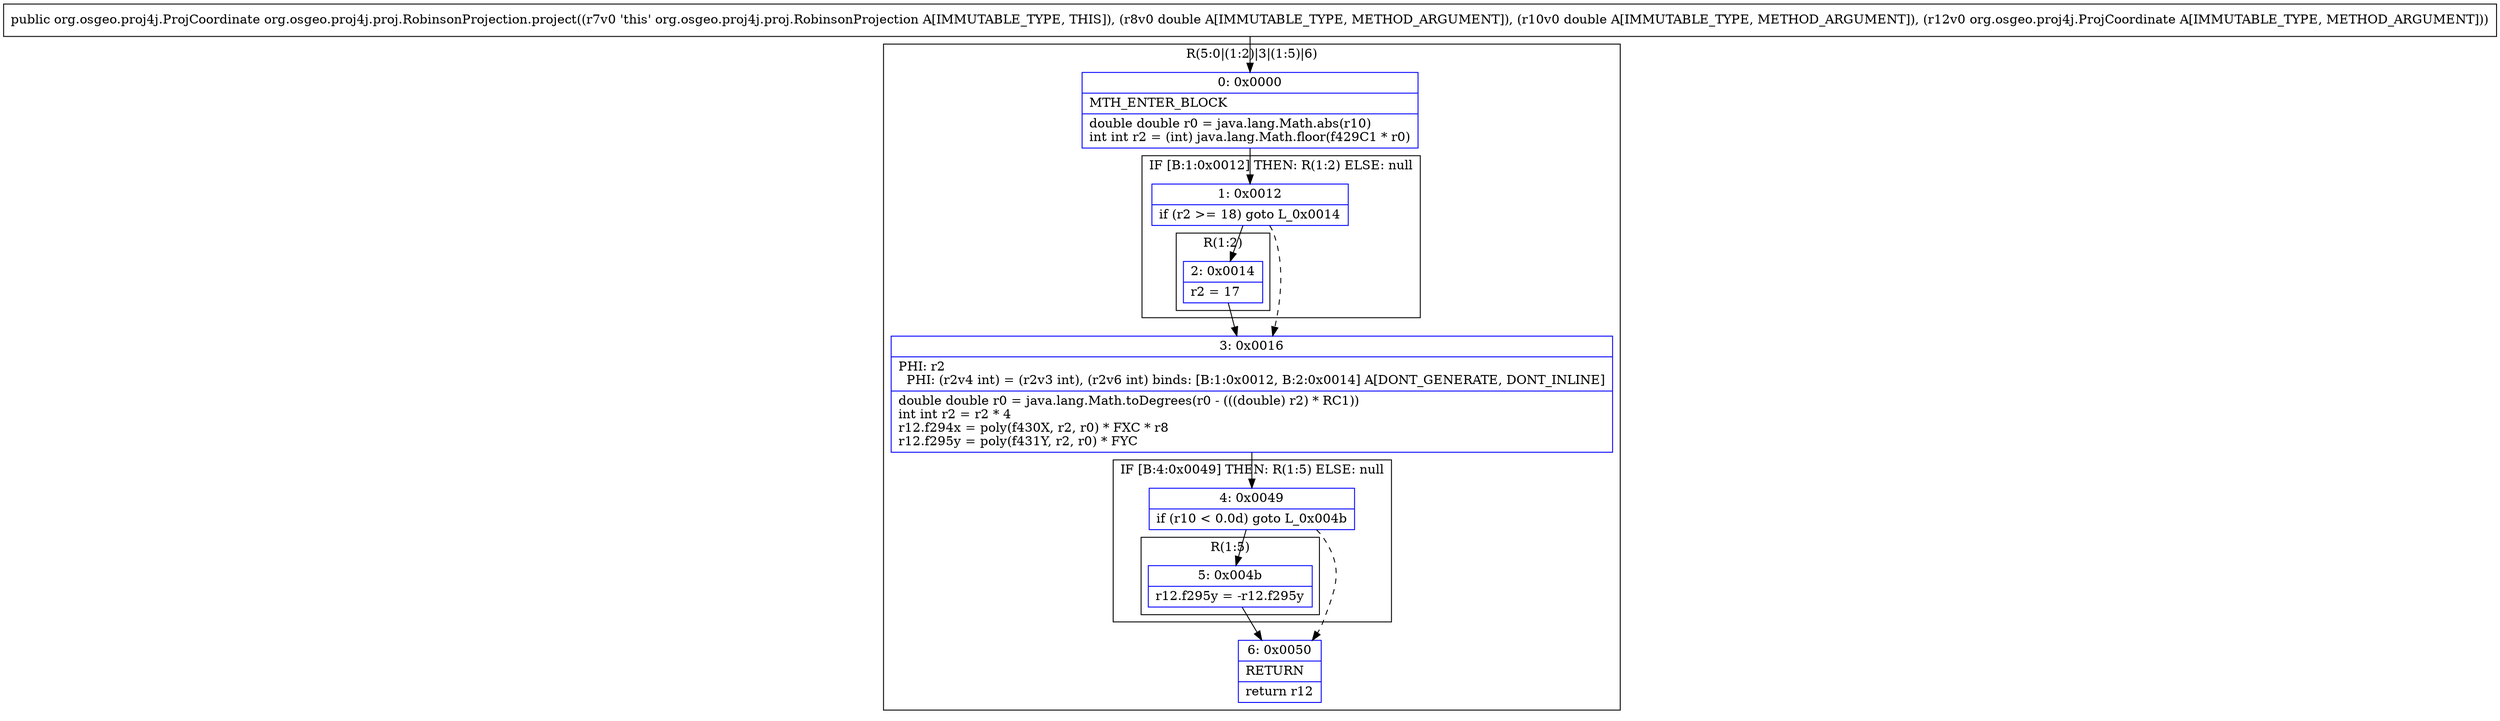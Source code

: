 digraph "CFG fororg.osgeo.proj4j.proj.RobinsonProjection.project(DDLorg\/osgeo\/proj4j\/ProjCoordinate;)Lorg\/osgeo\/proj4j\/ProjCoordinate;" {
subgraph cluster_Region_1404830792 {
label = "R(5:0|(1:2)|3|(1:5)|6)";
node [shape=record,color=blue];
Node_0 [shape=record,label="{0\:\ 0x0000|MTH_ENTER_BLOCK\l|double double r0 = java.lang.Math.abs(r10)\lint int r2 = (int) java.lang.Math.floor(f429C1 * r0)\l}"];
subgraph cluster_IfRegion_794511403 {
label = "IF [B:1:0x0012] THEN: R(1:2) ELSE: null";
node [shape=record,color=blue];
Node_1 [shape=record,label="{1\:\ 0x0012|if (r2 \>= 18) goto L_0x0014\l}"];
subgraph cluster_Region_2029727480 {
label = "R(1:2)";
node [shape=record,color=blue];
Node_2 [shape=record,label="{2\:\ 0x0014|r2 = 17\l}"];
}
}
Node_3 [shape=record,label="{3\:\ 0x0016|PHI: r2 \l  PHI: (r2v4 int) = (r2v3 int), (r2v6 int) binds: [B:1:0x0012, B:2:0x0014] A[DONT_GENERATE, DONT_INLINE]\l|double double r0 = java.lang.Math.toDegrees(r0 \- (((double) r2) * RC1))\lint int r2 = r2 * 4\lr12.f294x = poly(f430X, r2, r0) * FXC * r8\lr12.f295y = poly(f431Y, r2, r0) * FYC\l}"];
subgraph cluster_IfRegion_2021944658 {
label = "IF [B:4:0x0049] THEN: R(1:5) ELSE: null";
node [shape=record,color=blue];
Node_4 [shape=record,label="{4\:\ 0x0049|if (r10 \< 0.0d) goto L_0x004b\l}"];
subgraph cluster_Region_1900927189 {
label = "R(1:5)";
node [shape=record,color=blue];
Node_5 [shape=record,label="{5\:\ 0x004b|r12.f295y = \-r12.f295y\l}"];
}
}
Node_6 [shape=record,label="{6\:\ 0x0050|RETURN\l|return r12\l}"];
}
MethodNode[shape=record,label="{public org.osgeo.proj4j.ProjCoordinate org.osgeo.proj4j.proj.RobinsonProjection.project((r7v0 'this' org.osgeo.proj4j.proj.RobinsonProjection A[IMMUTABLE_TYPE, THIS]), (r8v0 double A[IMMUTABLE_TYPE, METHOD_ARGUMENT]), (r10v0 double A[IMMUTABLE_TYPE, METHOD_ARGUMENT]), (r12v0 org.osgeo.proj4j.ProjCoordinate A[IMMUTABLE_TYPE, METHOD_ARGUMENT])) }"];
MethodNode -> Node_0;
Node_0 -> Node_1;
Node_1 -> Node_2;
Node_1 -> Node_3[style=dashed];
Node_2 -> Node_3;
Node_3 -> Node_4;
Node_4 -> Node_5;
Node_4 -> Node_6[style=dashed];
Node_5 -> Node_6;
}

